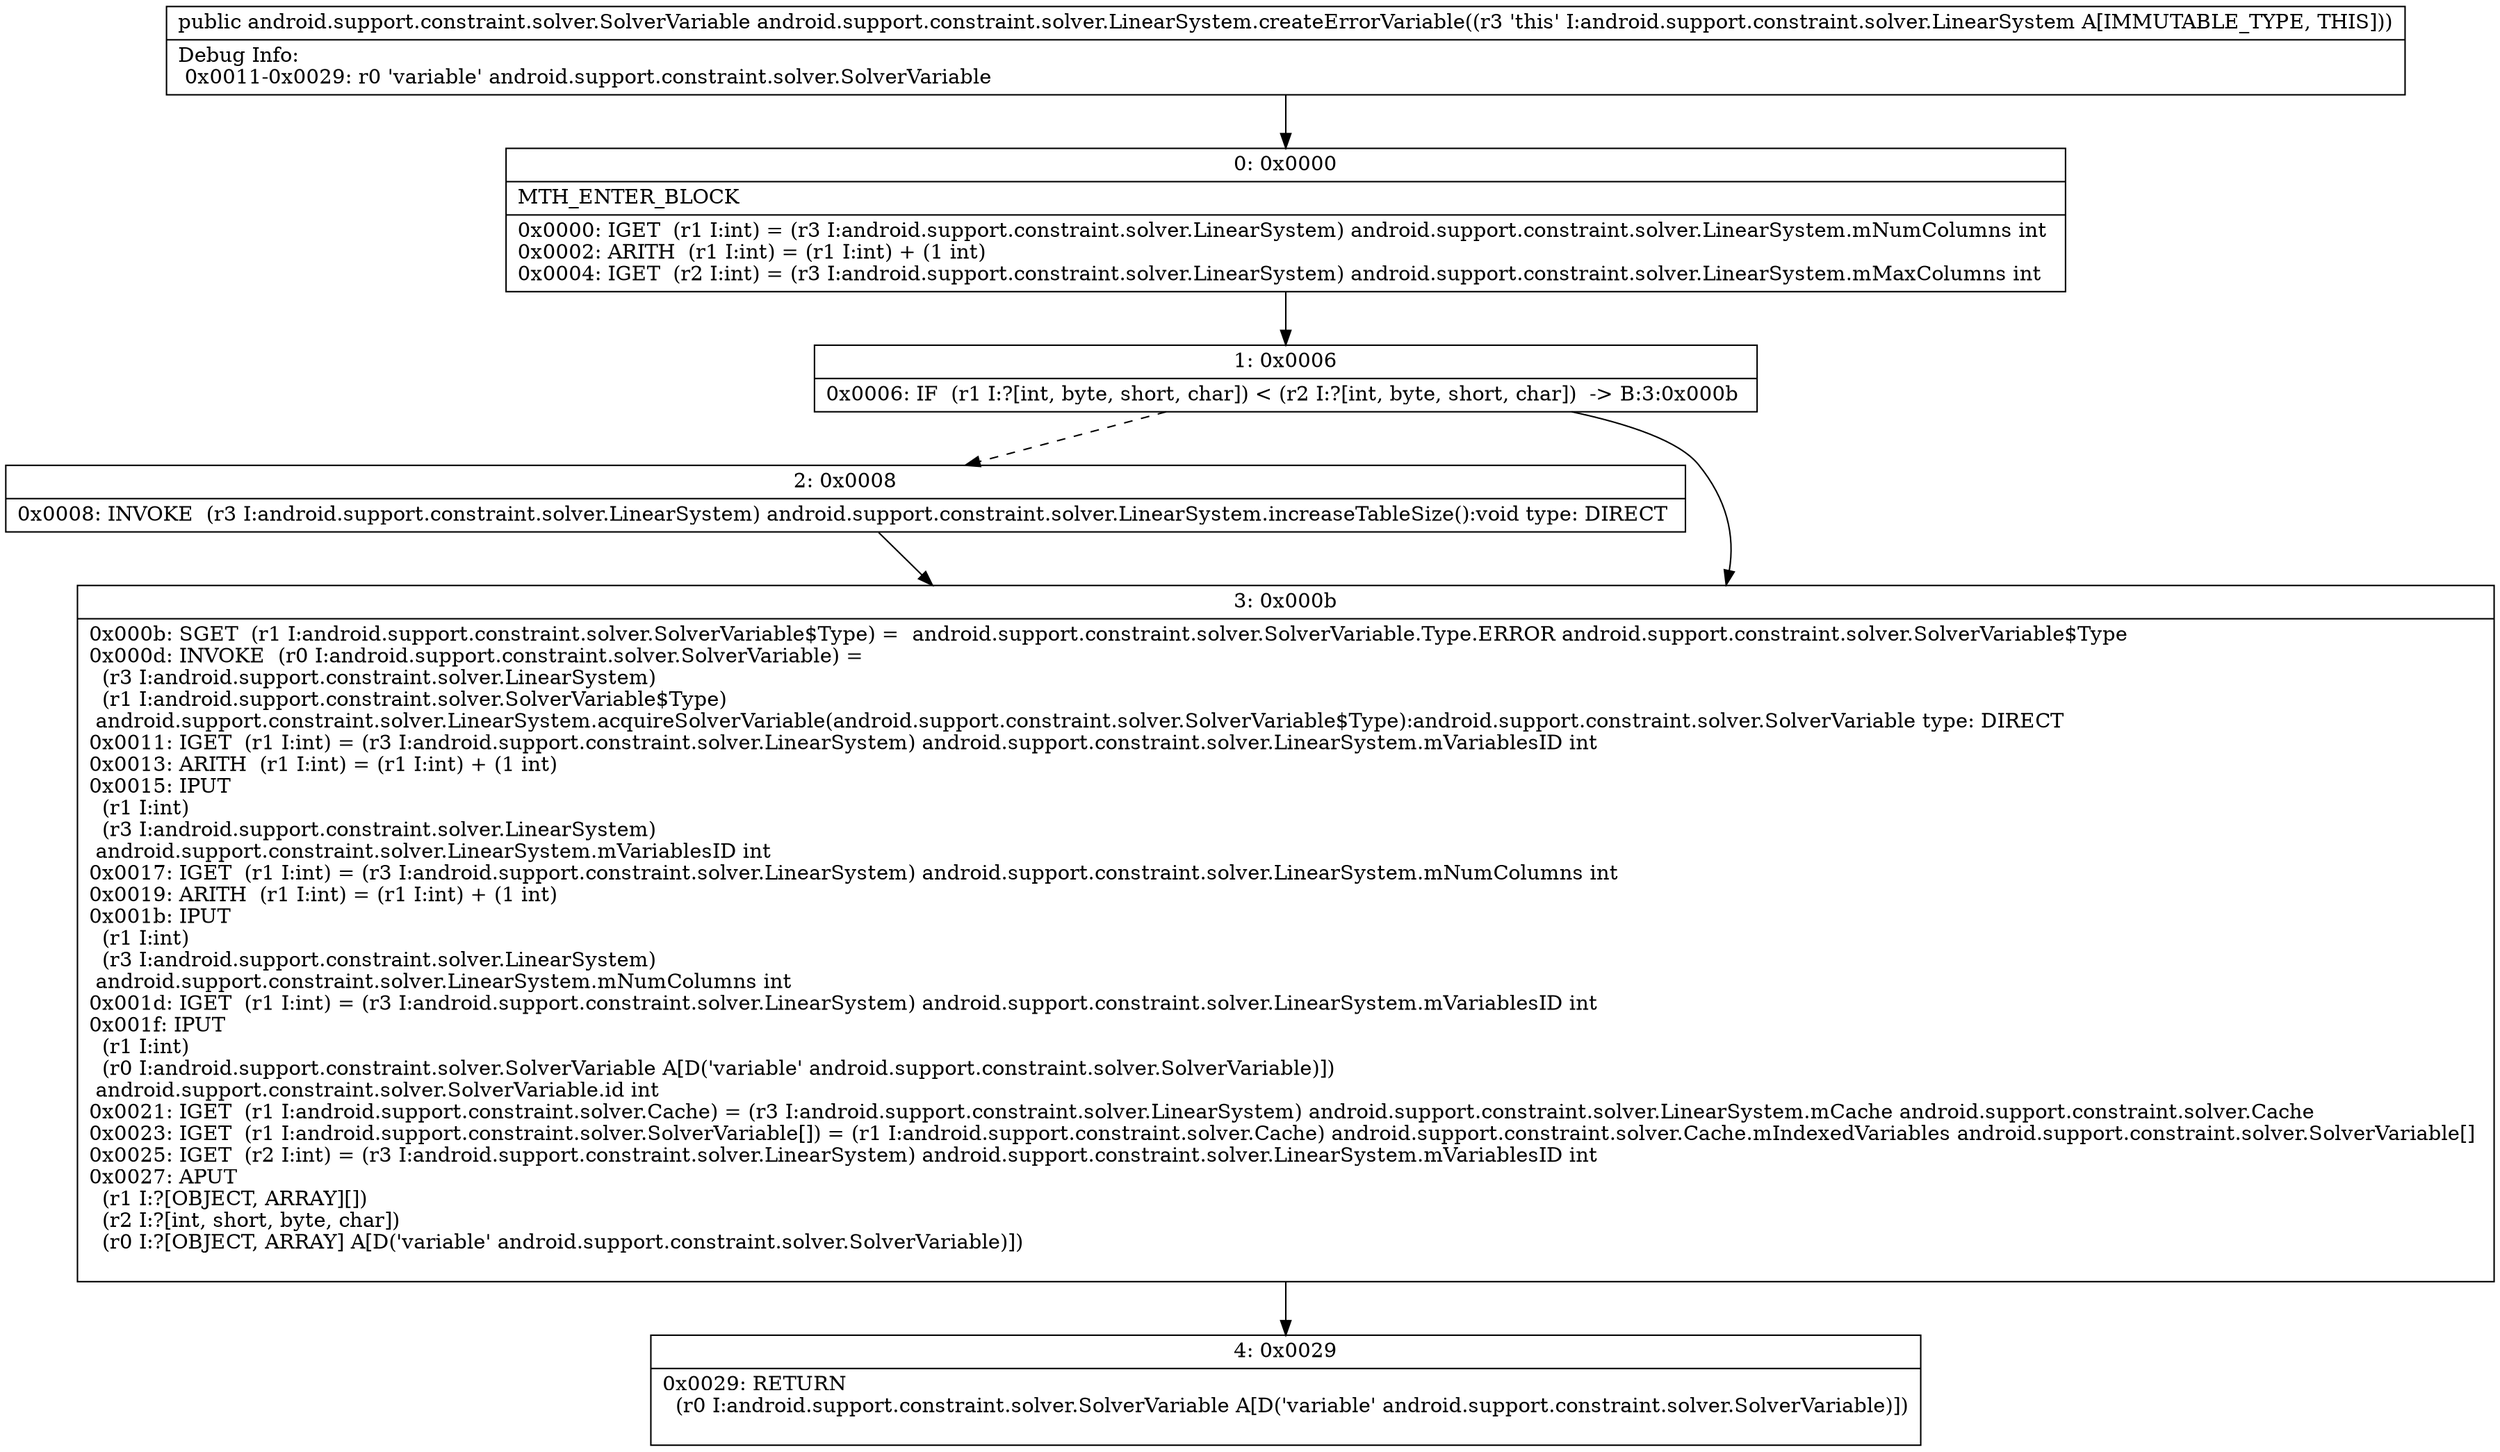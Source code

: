 digraph "CFG forandroid.support.constraint.solver.LinearSystem.createErrorVariable()Landroid\/support\/constraint\/solver\/SolverVariable;" {
Node_0 [shape=record,label="{0\:\ 0x0000|MTH_ENTER_BLOCK\l|0x0000: IGET  (r1 I:int) = (r3 I:android.support.constraint.solver.LinearSystem) android.support.constraint.solver.LinearSystem.mNumColumns int \l0x0002: ARITH  (r1 I:int) = (r1 I:int) + (1 int) \l0x0004: IGET  (r2 I:int) = (r3 I:android.support.constraint.solver.LinearSystem) android.support.constraint.solver.LinearSystem.mMaxColumns int \l}"];
Node_1 [shape=record,label="{1\:\ 0x0006|0x0006: IF  (r1 I:?[int, byte, short, char]) \< (r2 I:?[int, byte, short, char])  \-\> B:3:0x000b \l}"];
Node_2 [shape=record,label="{2\:\ 0x0008|0x0008: INVOKE  (r3 I:android.support.constraint.solver.LinearSystem) android.support.constraint.solver.LinearSystem.increaseTableSize():void type: DIRECT \l}"];
Node_3 [shape=record,label="{3\:\ 0x000b|0x000b: SGET  (r1 I:android.support.constraint.solver.SolverVariable$Type) =  android.support.constraint.solver.SolverVariable.Type.ERROR android.support.constraint.solver.SolverVariable$Type \l0x000d: INVOKE  (r0 I:android.support.constraint.solver.SolverVariable) = \l  (r3 I:android.support.constraint.solver.LinearSystem)\l  (r1 I:android.support.constraint.solver.SolverVariable$Type)\l android.support.constraint.solver.LinearSystem.acquireSolverVariable(android.support.constraint.solver.SolverVariable$Type):android.support.constraint.solver.SolverVariable type: DIRECT \l0x0011: IGET  (r1 I:int) = (r3 I:android.support.constraint.solver.LinearSystem) android.support.constraint.solver.LinearSystem.mVariablesID int \l0x0013: ARITH  (r1 I:int) = (r1 I:int) + (1 int) \l0x0015: IPUT  \l  (r1 I:int)\l  (r3 I:android.support.constraint.solver.LinearSystem)\l android.support.constraint.solver.LinearSystem.mVariablesID int \l0x0017: IGET  (r1 I:int) = (r3 I:android.support.constraint.solver.LinearSystem) android.support.constraint.solver.LinearSystem.mNumColumns int \l0x0019: ARITH  (r1 I:int) = (r1 I:int) + (1 int) \l0x001b: IPUT  \l  (r1 I:int)\l  (r3 I:android.support.constraint.solver.LinearSystem)\l android.support.constraint.solver.LinearSystem.mNumColumns int \l0x001d: IGET  (r1 I:int) = (r3 I:android.support.constraint.solver.LinearSystem) android.support.constraint.solver.LinearSystem.mVariablesID int \l0x001f: IPUT  \l  (r1 I:int)\l  (r0 I:android.support.constraint.solver.SolverVariable A[D('variable' android.support.constraint.solver.SolverVariable)])\l android.support.constraint.solver.SolverVariable.id int \l0x0021: IGET  (r1 I:android.support.constraint.solver.Cache) = (r3 I:android.support.constraint.solver.LinearSystem) android.support.constraint.solver.LinearSystem.mCache android.support.constraint.solver.Cache \l0x0023: IGET  (r1 I:android.support.constraint.solver.SolverVariable[]) = (r1 I:android.support.constraint.solver.Cache) android.support.constraint.solver.Cache.mIndexedVariables android.support.constraint.solver.SolverVariable[] \l0x0025: IGET  (r2 I:int) = (r3 I:android.support.constraint.solver.LinearSystem) android.support.constraint.solver.LinearSystem.mVariablesID int \l0x0027: APUT  \l  (r1 I:?[OBJECT, ARRAY][])\l  (r2 I:?[int, short, byte, char])\l  (r0 I:?[OBJECT, ARRAY] A[D('variable' android.support.constraint.solver.SolverVariable)])\l \l}"];
Node_4 [shape=record,label="{4\:\ 0x0029|0x0029: RETURN  \l  (r0 I:android.support.constraint.solver.SolverVariable A[D('variable' android.support.constraint.solver.SolverVariable)])\l \l}"];
MethodNode[shape=record,label="{public android.support.constraint.solver.SolverVariable android.support.constraint.solver.LinearSystem.createErrorVariable((r3 'this' I:android.support.constraint.solver.LinearSystem A[IMMUTABLE_TYPE, THIS]))  | Debug Info:\l  0x0011\-0x0029: r0 'variable' android.support.constraint.solver.SolverVariable\l}"];
MethodNode -> Node_0;
Node_0 -> Node_1;
Node_1 -> Node_2[style=dashed];
Node_1 -> Node_3;
Node_2 -> Node_3;
Node_3 -> Node_4;
}

